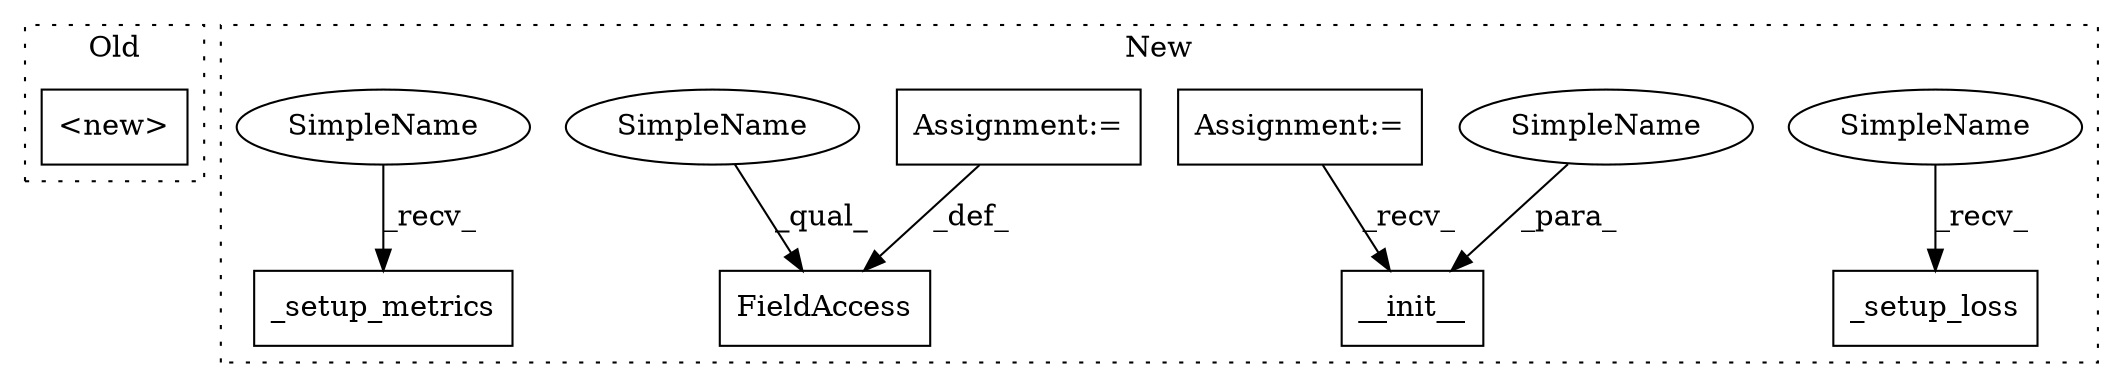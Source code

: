 digraph G {
subgraph cluster0 {
1 [label="<new>" a="46" s="4291" l="8" shape="box"];
label = "Old";
style="dotted";
}
subgraph cluster1 {
2 [label="_setup_metrics" a="32" s="5266" l="16" shape="box"];
3 [label="FieldAccess" a="22" s="4962" l="12" shape="box"];
4 [label="__init__" a="32" s="4934,4955" l="9,1" shape="box"];
5 [label="_setup_loss" a="32" s="5242" l="13" shape="box"];
6 [label="Assignment:=" a="7" s="4852" l="13" shape="box"];
7 [label="Assignment:=" a="7" s="4974" l="1" shape="box"];
8 [label="SimpleName" a="42" s="5237" l="4" shape="ellipse"];
9 [label="SimpleName" a="42" s="5261" l="4" shape="ellipse"];
10 [label="SimpleName" a="42" s="4943" l="4" shape="ellipse"];
11 [label="SimpleName" a="42" s="4962" l="4" shape="ellipse"];
label = "New";
style="dotted";
}
6 -> 4 [label="_recv_"];
7 -> 3 [label="_def_"];
8 -> 5 [label="_recv_"];
9 -> 2 [label="_recv_"];
10 -> 4 [label="_para_"];
11 -> 3 [label="_qual_"];
}